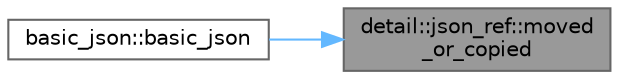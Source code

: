 digraph "detail::json_ref::moved_or_copied"
{
 // LATEX_PDF_SIZE
  bgcolor="transparent";
  edge [fontname=Helvetica,fontsize=10,labelfontname=Helvetica,labelfontsize=10];
  node [fontname=Helvetica,fontsize=10,shape=box,height=0.2,width=0.4];
  rankdir="RL";
  Node1 [id="Node000001",label="detail::json_ref::moved\l_or_copied",height=0.2,width=0.4,color="gray40", fillcolor="grey60", style="filled", fontcolor="black",tooltip=" "];
  Node1 -> Node2 [id="edge1_Node000001_Node000002",dir="back",color="steelblue1",style="solid",tooltip=" "];
  Node2 [id="Node000002",label="basic_json::basic_json",height=0.2,width=0.4,color="grey40", fillcolor="white", style="filled",URL="$classbasic__json.html#aa911d47d3c99184a301bf4fd304199b2",tooltip="create a container (array or object) from an initializer list"];
}
